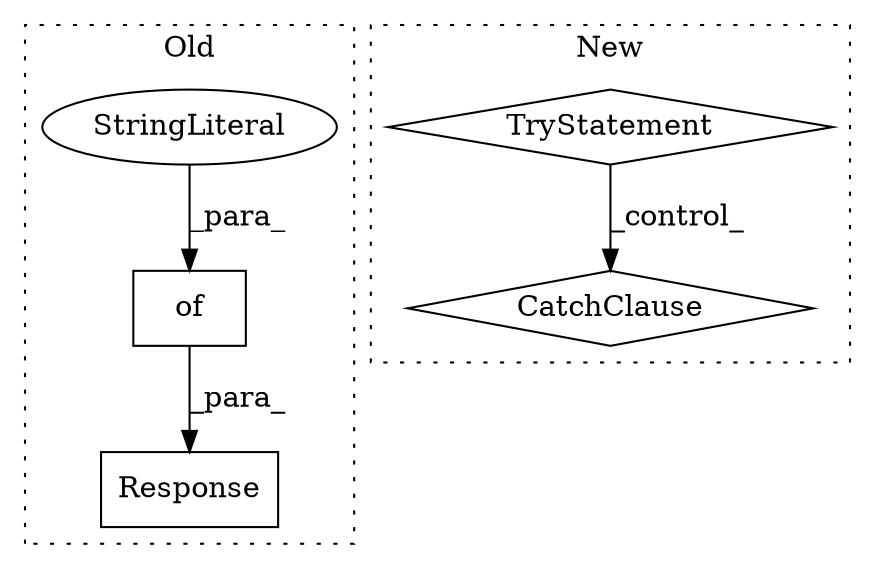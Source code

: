 digraph G {
subgraph cluster0 {
1 [label="Response" a="32" s="1848,1943" l="9,1" shape="box"];
4 [label="of" a="32" s="1906,1942" l="3,1" shape="box"];
5 [label="StringLiteral" a="45" s="1909" l="14" shape="ellipse"];
label = "Old";
style="dotted";
}
subgraph cluster1 {
2 [label="CatchClause" a="12" s="3879,3905" l="11,2" shape="diamond"];
3 [label="TryStatement" a="54" s="3638" l="4" shape="diamond"];
label = "New";
style="dotted";
}
3 -> 2 [label="_control_"];
4 -> 1 [label="_para_"];
5 -> 4 [label="_para_"];
}